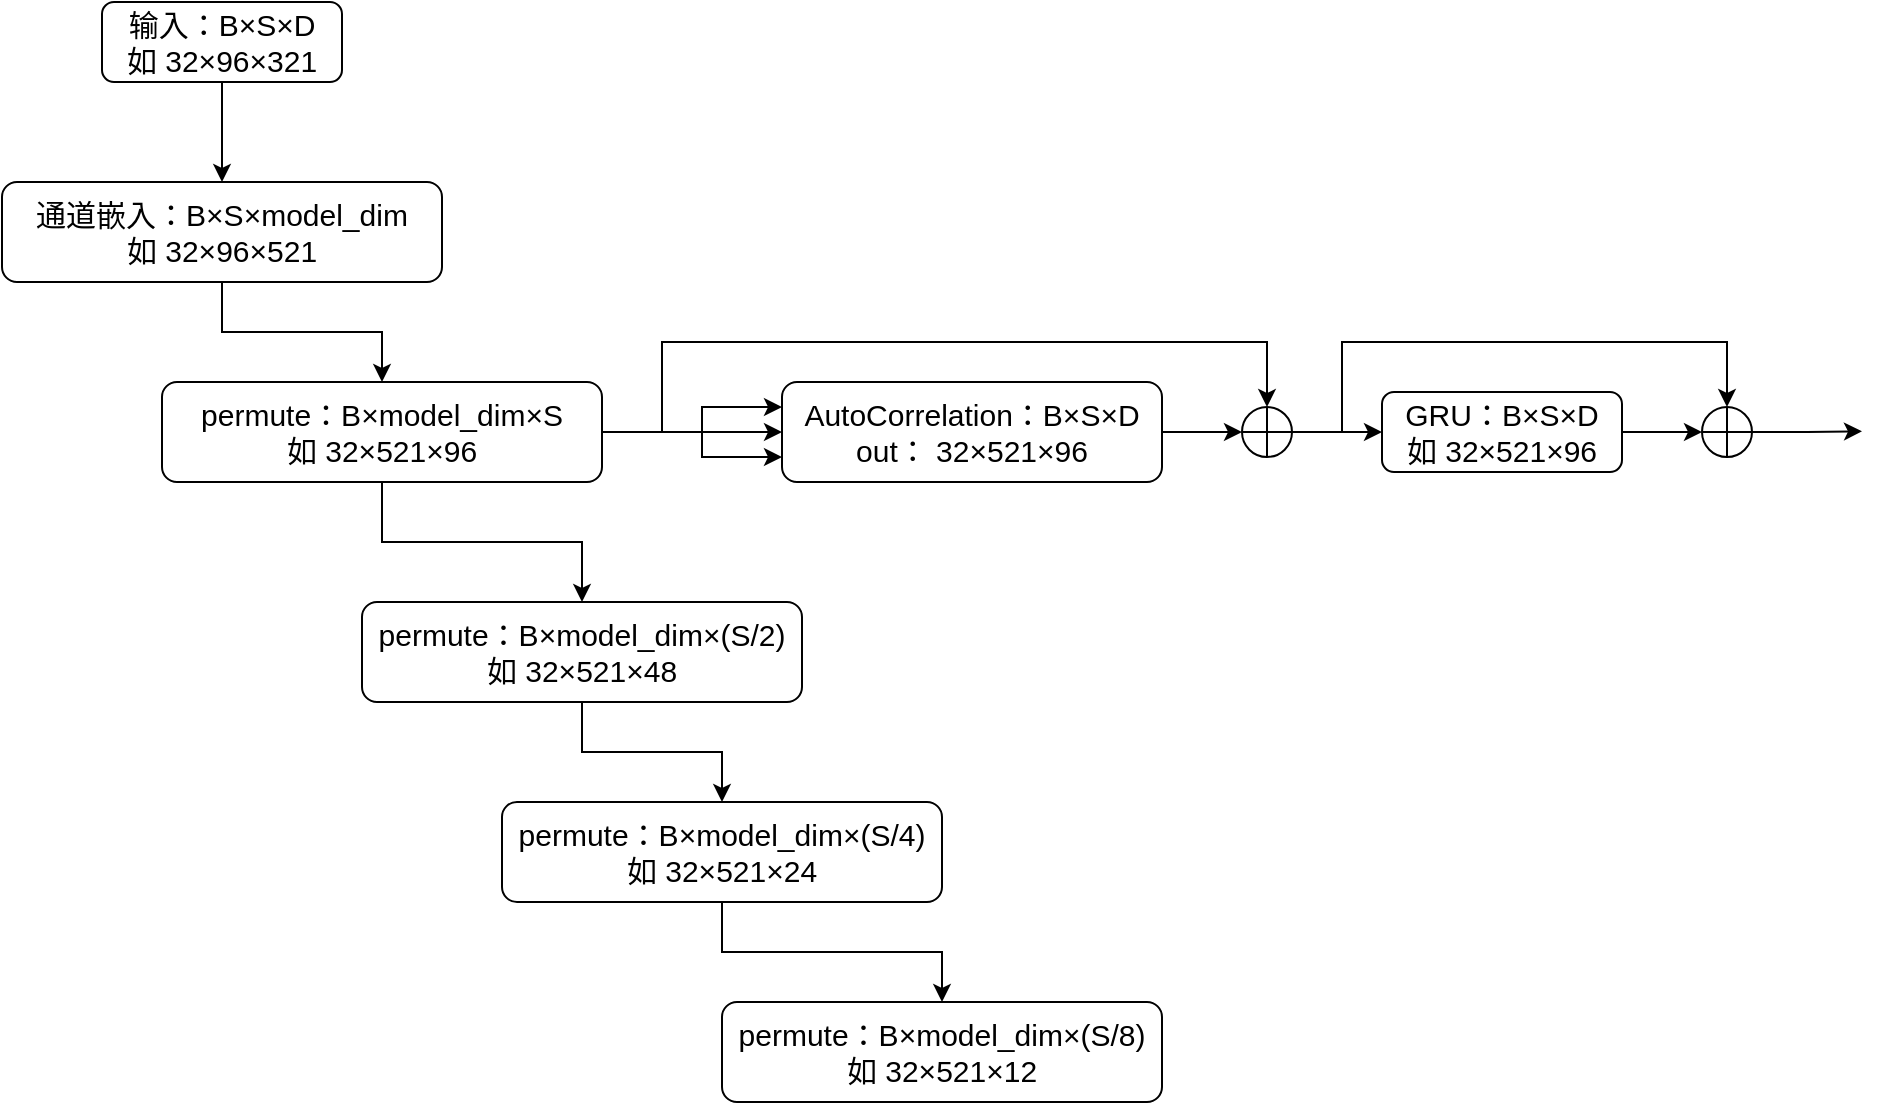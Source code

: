 <mxfile version="26.2.8">
  <diagram name="第 1 页" id="t6YgSSl4vWrcZQtxlgzb">
    <mxGraphModel dx="1115" dy="807" grid="1" gridSize="10" guides="1" tooltips="1" connect="1" arrows="1" fold="1" page="1" pageScale="1" pageWidth="827" pageHeight="1169" math="0" shadow="0">
      <root>
        <mxCell id="0" />
        <mxCell id="1" parent="0" />
        <mxCell id="jobD_LhT7MceTmapyyZZ-3" style="edgeStyle=orthogonalEdgeStyle;rounded=0;orthogonalLoop=1;jettySize=auto;html=1;exitX=0.5;exitY=1;exitDx=0;exitDy=0;entryX=0.5;entryY=0;entryDx=0;entryDy=0;fontFamily=Helvetica;fontSize=12;fontColor=default;" edge="1" parent="1" source="jobD_LhT7MceTmapyyZZ-1" target="jobD_LhT7MceTmapyyZZ-2">
          <mxGeometry relative="1" as="geometry" />
        </mxCell>
        <mxCell id="jobD_LhT7MceTmapyyZZ-1" value="&lt;font style=&quot;font-size: 15px;&quot;&gt;输入：B×S×D&lt;/font&gt;&lt;div&gt;&lt;font style=&quot;font-size: 15px;&quot;&gt;如 32×96×321&lt;/font&gt;&lt;/div&gt;" style="rounded=1;whiteSpace=wrap;html=1;" vertex="1" parent="1">
          <mxGeometry x="220" y="280" width="120" height="40" as="geometry" />
        </mxCell>
        <mxCell id="jobD_LhT7MceTmapyyZZ-5" style="edgeStyle=orthogonalEdgeStyle;rounded=0;orthogonalLoop=1;jettySize=auto;html=1;exitX=0.5;exitY=1;exitDx=0;exitDy=0;entryX=0.5;entryY=0;entryDx=0;entryDy=0;fontFamily=Helvetica;fontSize=12;fontColor=default;" edge="1" parent="1" source="jobD_LhT7MceTmapyyZZ-2" target="jobD_LhT7MceTmapyyZZ-4">
          <mxGeometry relative="1" as="geometry" />
        </mxCell>
        <mxCell id="jobD_LhT7MceTmapyyZZ-2" value="&lt;font style=&quot;font-size: 15px;&quot;&gt;通道嵌入：B×S×model_dim&lt;/font&gt;&lt;div&gt;&lt;font style=&quot;font-size: 15px;&quot;&gt;如 32×96×521&lt;/font&gt;&lt;/div&gt;" style="rounded=1;whiteSpace=wrap;html=1;" vertex="1" parent="1">
          <mxGeometry x="170" y="370" width="220" height="50" as="geometry" />
        </mxCell>
        <mxCell id="jobD_LhT7MceTmapyyZZ-9" style="edgeStyle=orthogonalEdgeStyle;rounded=0;orthogonalLoop=1;jettySize=auto;html=1;exitX=0.5;exitY=1;exitDx=0;exitDy=0;entryX=0.5;entryY=0;entryDx=0;entryDy=0;fontFamily=Helvetica;fontSize=12;fontColor=default;" edge="1" parent="1" source="jobD_LhT7MceTmapyyZZ-4" target="jobD_LhT7MceTmapyyZZ-6">
          <mxGeometry relative="1" as="geometry" />
        </mxCell>
        <mxCell id="jobD_LhT7MceTmapyyZZ-13" style="edgeStyle=orthogonalEdgeStyle;rounded=0;orthogonalLoop=1;jettySize=auto;html=1;exitX=1;exitY=0.5;exitDx=0;exitDy=0;entryX=0;entryY=0.5;entryDx=0;entryDy=0;fontFamily=Helvetica;fontSize=12;fontColor=default;" edge="1" parent="1" source="jobD_LhT7MceTmapyyZZ-4" target="jobD_LhT7MceTmapyyZZ-12">
          <mxGeometry relative="1" as="geometry" />
        </mxCell>
        <mxCell id="jobD_LhT7MceTmapyyZZ-17" style="edgeStyle=orthogonalEdgeStyle;rounded=0;orthogonalLoop=1;jettySize=auto;html=1;exitX=1;exitY=0.5;exitDx=0;exitDy=0;entryX=0;entryY=0.25;entryDx=0;entryDy=0;fontFamily=Helvetica;fontSize=12;fontColor=default;movable=0;resizable=0;rotatable=0;deletable=0;editable=0;locked=1;connectable=0;" edge="1" parent="1" source="jobD_LhT7MceTmapyyZZ-4" target="jobD_LhT7MceTmapyyZZ-12">
          <mxGeometry relative="1" as="geometry">
            <Array as="points">
              <mxPoint x="520" y="495" />
              <mxPoint x="520" y="483" />
            </Array>
          </mxGeometry>
        </mxCell>
        <mxCell id="jobD_LhT7MceTmapyyZZ-18" style="edgeStyle=orthogonalEdgeStyle;rounded=0;orthogonalLoop=1;jettySize=auto;html=1;exitX=1;exitY=0.5;exitDx=0;exitDy=0;entryX=0;entryY=0.75;entryDx=0;entryDy=0;fontFamily=Helvetica;fontSize=12;fontColor=default;movable=0;resizable=0;rotatable=0;deletable=0;editable=0;locked=1;connectable=0;" edge="1" parent="1" source="jobD_LhT7MceTmapyyZZ-4" target="jobD_LhT7MceTmapyyZZ-12">
          <mxGeometry relative="1" as="geometry">
            <Array as="points">
              <mxPoint x="520" y="495" />
              <mxPoint x="520" y="507" />
            </Array>
          </mxGeometry>
        </mxCell>
        <mxCell id="jobD_LhT7MceTmapyyZZ-23" style="edgeStyle=orthogonalEdgeStyle;rounded=0;orthogonalLoop=1;jettySize=auto;html=1;exitX=1;exitY=0.5;exitDx=0;exitDy=0;entryX=0.5;entryY=0;entryDx=0;entryDy=0;fontFamily=Helvetica;fontSize=12;fontColor=default;" edge="1" parent="1" source="jobD_LhT7MceTmapyyZZ-4" target="jobD_LhT7MceTmapyyZZ-19">
          <mxGeometry relative="1" as="geometry">
            <Array as="points">
              <mxPoint x="500" y="495" />
              <mxPoint x="500" y="450" />
              <mxPoint x="803" y="450" />
            </Array>
          </mxGeometry>
        </mxCell>
        <mxCell id="jobD_LhT7MceTmapyyZZ-4" value="&lt;font style=&quot;font-size: 15px;&quot;&gt;permute：B×model_dim&lt;/font&gt;&lt;span style=&quot;font-size: 15px;&quot;&gt;×S&lt;/span&gt;&lt;div&gt;&lt;font style=&quot;font-size: 15px;&quot;&gt;如 32×521×96&lt;/font&gt;&lt;/div&gt;" style="rounded=1;whiteSpace=wrap;html=1;" vertex="1" parent="1">
          <mxGeometry x="250" y="470" width="220" height="50" as="geometry" />
        </mxCell>
        <mxCell id="jobD_LhT7MceTmapyyZZ-10" style="edgeStyle=orthogonalEdgeStyle;rounded=0;orthogonalLoop=1;jettySize=auto;html=1;exitX=0.5;exitY=1;exitDx=0;exitDy=0;fontFamily=Helvetica;fontSize=12;fontColor=default;" edge="1" parent="1" source="jobD_LhT7MceTmapyyZZ-6" target="jobD_LhT7MceTmapyyZZ-7">
          <mxGeometry relative="1" as="geometry" />
        </mxCell>
        <mxCell id="jobD_LhT7MceTmapyyZZ-6" value="&lt;font style=&quot;font-size: 15px;&quot;&gt;permute：B×model_dim&lt;/font&gt;&lt;span style=&quot;font-size: 15px;&quot;&gt;×(S/2)&lt;/span&gt;&lt;div&gt;&lt;font style=&quot;font-size: 15px;&quot;&gt;如 32×521×48&lt;/font&gt;&lt;/div&gt;" style="rounded=1;whiteSpace=wrap;html=1;" vertex="1" parent="1">
          <mxGeometry x="350" y="580" width="220" height="50" as="geometry" />
        </mxCell>
        <mxCell id="jobD_LhT7MceTmapyyZZ-11" style="edgeStyle=orthogonalEdgeStyle;rounded=0;orthogonalLoop=1;jettySize=auto;html=1;exitX=0.5;exitY=1;exitDx=0;exitDy=0;entryX=0.5;entryY=0;entryDx=0;entryDy=0;fontFamily=Helvetica;fontSize=12;fontColor=default;" edge="1" parent="1" source="jobD_LhT7MceTmapyyZZ-7" target="jobD_LhT7MceTmapyyZZ-8">
          <mxGeometry relative="1" as="geometry" />
        </mxCell>
        <mxCell id="jobD_LhT7MceTmapyyZZ-7" value="&lt;font style=&quot;font-size: 15px;&quot;&gt;permute：B×model_dim&lt;/font&gt;&lt;span style=&quot;font-size: 15px;&quot;&gt;×(S/4)&lt;/span&gt;&lt;div&gt;&lt;font style=&quot;font-size: 15px;&quot;&gt;如 32×521×24&lt;/font&gt;&lt;/div&gt;" style="rounded=1;whiteSpace=wrap;html=1;" vertex="1" parent="1">
          <mxGeometry x="420" y="680" width="220" height="50" as="geometry" />
        </mxCell>
        <mxCell id="jobD_LhT7MceTmapyyZZ-8" value="&lt;font style=&quot;font-size: 15px;&quot;&gt;permute：B×model_dim&lt;/font&gt;&lt;span style=&quot;font-size: 15px;&quot;&gt;×(S/8)&lt;/span&gt;&lt;div&gt;&lt;font style=&quot;font-size: 15px;&quot;&gt;如 32×521×12&lt;/font&gt;&lt;/div&gt;" style="rounded=1;whiteSpace=wrap;html=1;" vertex="1" parent="1">
          <mxGeometry x="530" y="780" width="220" height="50" as="geometry" />
        </mxCell>
        <mxCell id="jobD_LhT7MceTmapyyZZ-20" style="edgeStyle=orthogonalEdgeStyle;rounded=0;orthogonalLoop=1;jettySize=auto;html=1;exitX=1;exitY=0.5;exitDx=0;exitDy=0;entryX=0;entryY=0.5;entryDx=0;entryDy=0;fontFamily=Helvetica;fontSize=12;fontColor=default;" edge="1" parent="1" source="jobD_LhT7MceTmapyyZZ-12" target="jobD_LhT7MceTmapyyZZ-19">
          <mxGeometry relative="1" as="geometry" />
        </mxCell>
        <mxCell id="jobD_LhT7MceTmapyyZZ-12" value="&lt;font style=&quot;font-size: 15px;&quot;&gt;AutoCorrelation：B×S×D&lt;/font&gt;&lt;div&gt;&lt;font style=&quot;font-size: 15px;&quot;&gt;out： 32×521×96&lt;/font&gt;&lt;/div&gt;" style="rounded=1;whiteSpace=wrap;html=1;" vertex="1" parent="1">
          <mxGeometry x="560" y="470" width="190" height="50" as="geometry" />
        </mxCell>
        <mxCell id="jobD_LhT7MceTmapyyZZ-26" style="edgeStyle=orthogonalEdgeStyle;rounded=0;orthogonalLoop=1;jettySize=auto;html=1;exitX=1;exitY=0.5;exitDx=0;exitDy=0;entryX=0;entryY=0.5;entryDx=0;entryDy=0;fontFamily=Helvetica;fontSize=12;fontColor=default;" edge="1" parent="1" source="jobD_LhT7MceTmapyyZZ-19" target="jobD_LhT7MceTmapyyZZ-25">
          <mxGeometry relative="1" as="geometry" />
        </mxCell>
        <mxCell id="jobD_LhT7MceTmapyyZZ-29" style="edgeStyle=orthogonalEdgeStyle;rounded=0;orthogonalLoop=1;jettySize=auto;html=1;exitX=1;exitY=0.5;exitDx=0;exitDy=0;entryX=0.5;entryY=0;entryDx=0;entryDy=0;fontFamily=Helvetica;fontSize=12;fontColor=default;" edge="1" parent="1" source="jobD_LhT7MceTmapyyZZ-19" target="jobD_LhT7MceTmapyyZZ-27">
          <mxGeometry relative="1" as="geometry">
            <Array as="points">
              <mxPoint x="840" y="495" />
              <mxPoint x="840" y="450" />
              <mxPoint x="1033" y="450" />
            </Array>
          </mxGeometry>
        </mxCell>
        <mxCell id="jobD_LhT7MceTmapyyZZ-19" value="" style="shape=orEllipse;perimeter=ellipsePerimeter;whiteSpace=wrap;html=1;backgroundOutline=1;rounded=1;strokeColor=default;align=center;verticalAlign=middle;fontFamily=Helvetica;fontSize=12;fontColor=default;fillColor=default;" vertex="1" parent="1">
          <mxGeometry x="790" y="482.5" width="25" height="25" as="geometry" />
        </mxCell>
        <mxCell id="jobD_LhT7MceTmapyyZZ-28" style="edgeStyle=orthogonalEdgeStyle;rounded=0;orthogonalLoop=1;jettySize=auto;html=1;exitX=1;exitY=0.5;exitDx=0;exitDy=0;entryX=0;entryY=0.5;entryDx=0;entryDy=0;fontFamily=Helvetica;fontSize=12;fontColor=default;" edge="1" parent="1" source="jobD_LhT7MceTmapyyZZ-25" target="jobD_LhT7MceTmapyyZZ-27">
          <mxGeometry relative="1" as="geometry" />
        </mxCell>
        <mxCell id="jobD_LhT7MceTmapyyZZ-25" value="&lt;font style=&quot;font-size: 15px;&quot;&gt;GRU：B×S×D&lt;/font&gt;&lt;div&gt;&lt;font style=&quot;font-size: 15px;&quot;&gt;如 32×521×96&lt;/font&gt;&lt;/div&gt;" style="rounded=1;whiteSpace=wrap;html=1;" vertex="1" parent="1">
          <mxGeometry x="860" y="475" width="120" height="40" as="geometry" />
        </mxCell>
        <mxCell id="jobD_LhT7MceTmapyyZZ-30" style="edgeStyle=orthogonalEdgeStyle;rounded=0;orthogonalLoop=1;jettySize=auto;html=1;exitX=1;exitY=0.5;exitDx=0;exitDy=0;fontFamily=Helvetica;fontSize=12;fontColor=default;" edge="1" parent="1" source="jobD_LhT7MceTmapyyZZ-27">
          <mxGeometry relative="1" as="geometry">
            <mxPoint x="1100" y="494.667" as="targetPoint" />
          </mxGeometry>
        </mxCell>
        <mxCell id="jobD_LhT7MceTmapyyZZ-27" value="" style="shape=orEllipse;perimeter=ellipsePerimeter;whiteSpace=wrap;html=1;backgroundOutline=1;rounded=1;strokeColor=default;align=center;verticalAlign=middle;fontFamily=Helvetica;fontSize=12;fontColor=default;fillColor=default;" vertex="1" parent="1">
          <mxGeometry x="1020" y="482.5" width="25" height="25" as="geometry" />
        </mxCell>
      </root>
    </mxGraphModel>
  </diagram>
</mxfile>
